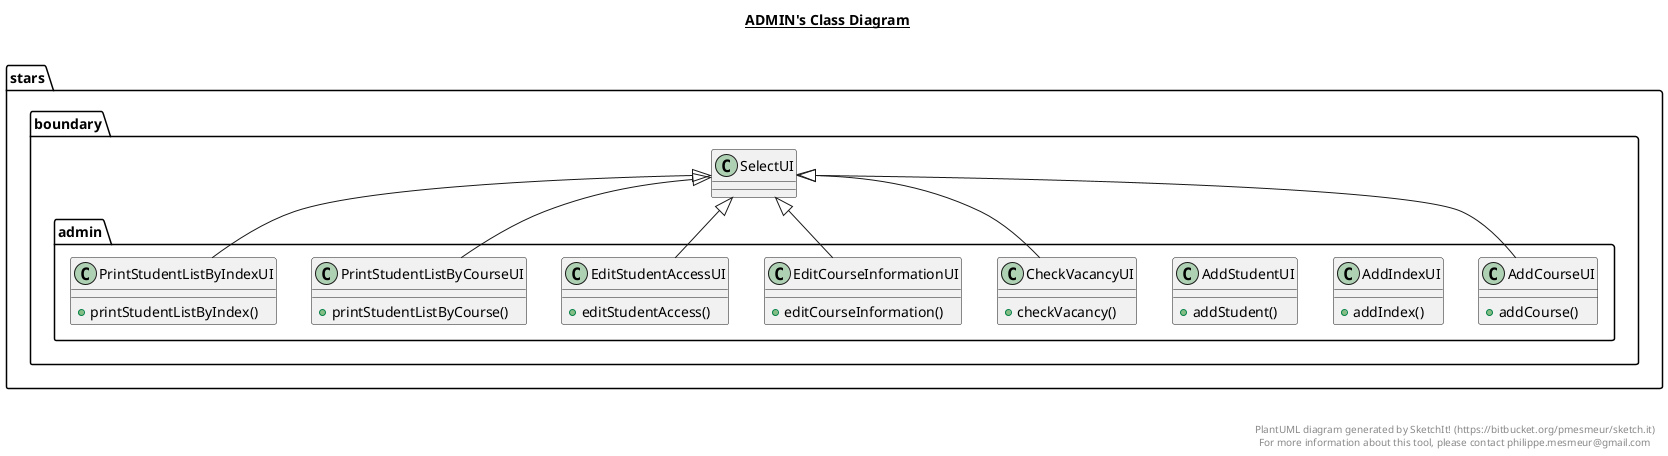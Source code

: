 @startuml

title __ADMIN's Class Diagram__\n

  namespace stars.boundary {
    namespace admin {
      class stars.boundary.admin.AddCourseUI {
          + addCourse()
      }
    }
  }
  

  namespace stars.boundary {
    namespace admin {
      class stars.boundary.admin.AddIndexUI {
          + addIndex()
      }
    }
  }
  

  namespace stars.boundary {
    namespace admin {
      class stars.boundary.admin.AddStudentUI {
          + addStudent()
      }
    }
  }
  

  namespace stars.boundary {
    namespace admin {
      class stars.boundary.admin.CheckVacancyUI {
          + checkVacancy()
      }
    }
  }
  

  namespace stars.boundary {
    namespace admin {
      class stars.boundary.admin.EditCourseInformationUI {
          + editCourseInformation()
      }
    }
  }
  

  namespace stars.boundary {
    namespace admin {
      class stars.boundary.admin.EditStudentAccessUI {
          + editStudentAccess()
      }
    }
  }
  

  namespace stars.boundary {
    namespace admin {
      class stars.boundary.admin.PrintStudentListByCourseUI {
          + printStudentListByCourse()
      }
    }
  }
  

  namespace stars.boundary {
    namespace admin {
      class stars.boundary.admin.PrintStudentListByIndexUI {
          + printStudentListByIndex()
      }
    }
  }
  

  stars.boundary.admin.AddCourseUI -up-|> stars.boundary.SelectUI
  stars.boundary.admin.CheckVacancyUI -up-|> stars.boundary.SelectUI
  stars.boundary.admin.EditCourseInformationUI -up-|> stars.boundary.SelectUI
  stars.boundary.admin.EditStudentAccessUI -up-|> stars.boundary.SelectUI
  stars.boundary.admin.PrintStudentListByCourseUI -up-|> stars.boundary.SelectUI
  stars.boundary.admin.PrintStudentListByIndexUI -up-|> stars.boundary.SelectUI


right footer


PlantUML diagram generated by SketchIt! (https://bitbucket.org/pmesmeur/sketch.it)
For more information about this tool, please contact philippe.mesmeur@gmail.com
endfooter

@enduml
